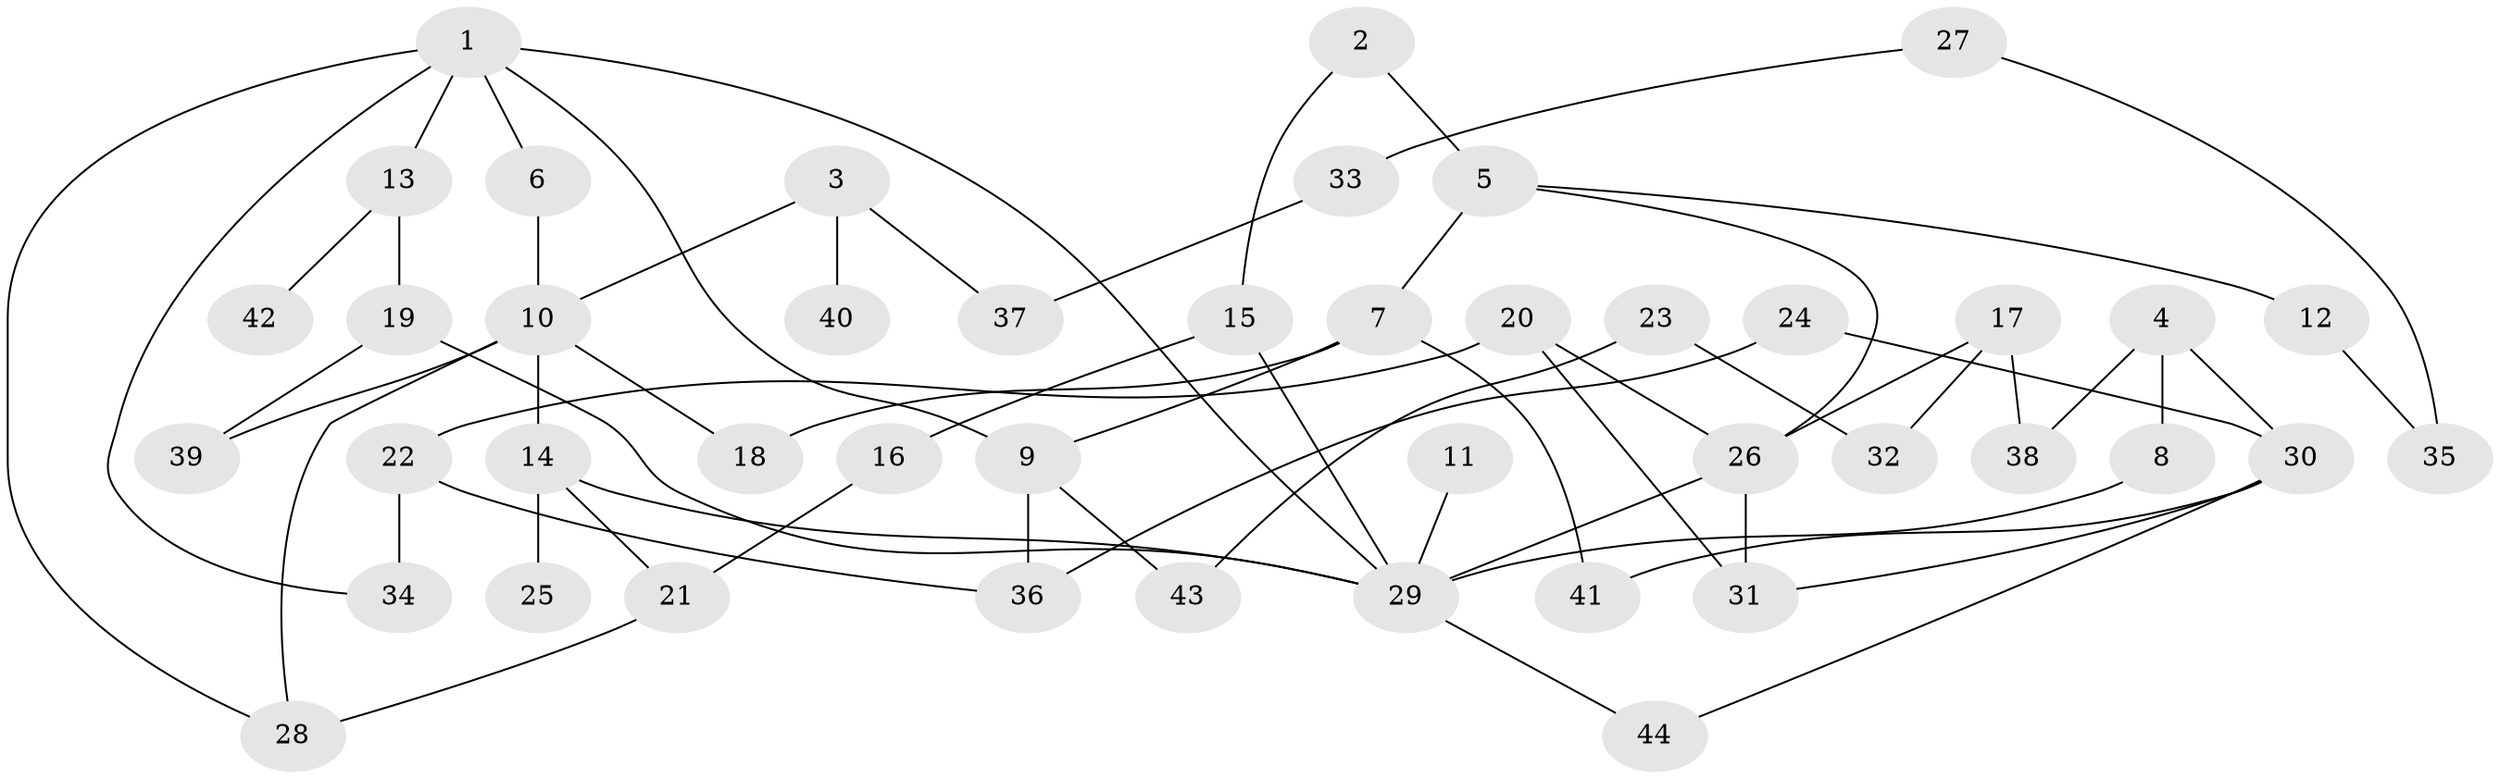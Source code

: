 // original degree distribution, {7: 0.022727272727272728, 10: 0.011363636363636364, 5: 0.022727272727272728, 4: 0.07954545454545454, 3: 0.22727272727272727, 2: 0.3522727272727273, 1: 0.2727272727272727, 6: 0.011363636363636364}
// Generated by graph-tools (version 1.1) at 2025/00/03/09/25 03:00:57]
// undirected, 44 vertices, 62 edges
graph export_dot {
graph [start="1"]
  node [color=gray90,style=filled];
  1;
  2;
  3;
  4;
  5;
  6;
  7;
  8;
  9;
  10;
  11;
  12;
  13;
  14;
  15;
  16;
  17;
  18;
  19;
  20;
  21;
  22;
  23;
  24;
  25;
  26;
  27;
  28;
  29;
  30;
  31;
  32;
  33;
  34;
  35;
  36;
  37;
  38;
  39;
  40;
  41;
  42;
  43;
  44;
  1 -- 6 [weight=1.0];
  1 -- 9 [weight=1.0];
  1 -- 13 [weight=1.0];
  1 -- 28 [weight=1.0];
  1 -- 29 [weight=1.0];
  1 -- 34 [weight=1.0];
  2 -- 5 [weight=1.0];
  2 -- 15 [weight=1.0];
  3 -- 10 [weight=1.0];
  3 -- 37 [weight=1.0];
  3 -- 40 [weight=1.0];
  4 -- 8 [weight=1.0];
  4 -- 30 [weight=1.0];
  4 -- 38 [weight=1.0];
  5 -- 7 [weight=2.0];
  5 -- 12 [weight=1.0];
  5 -- 26 [weight=1.0];
  6 -- 10 [weight=1.0];
  7 -- 9 [weight=1.0];
  7 -- 18 [weight=1.0];
  7 -- 41 [weight=1.0];
  8 -- 29 [weight=1.0];
  9 -- 36 [weight=1.0];
  9 -- 43 [weight=1.0];
  10 -- 14 [weight=1.0];
  10 -- 18 [weight=1.0];
  10 -- 28 [weight=1.0];
  10 -- 39 [weight=1.0];
  11 -- 29 [weight=1.0];
  12 -- 35 [weight=1.0];
  13 -- 19 [weight=1.0];
  13 -- 42 [weight=1.0];
  14 -- 21 [weight=1.0];
  14 -- 25 [weight=1.0];
  14 -- 29 [weight=1.0];
  15 -- 16 [weight=1.0];
  15 -- 29 [weight=1.0];
  16 -- 21 [weight=1.0];
  17 -- 26 [weight=1.0];
  17 -- 32 [weight=1.0];
  17 -- 38 [weight=1.0];
  19 -- 29 [weight=1.0];
  19 -- 39 [weight=1.0];
  20 -- 22 [weight=1.0];
  20 -- 26 [weight=1.0];
  20 -- 31 [weight=1.0];
  21 -- 28 [weight=1.0];
  22 -- 34 [weight=1.0];
  22 -- 36 [weight=1.0];
  23 -- 32 [weight=1.0];
  23 -- 43 [weight=1.0];
  24 -- 30 [weight=1.0];
  24 -- 36 [weight=1.0];
  26 -- 29 [weight=1.0];
  26 -- 31 [weight=1.0];
  27 -- 33 [weight=1.0];
  27 -- 35 [weight=1.0];
  29 -- 44 [weight=1.0];
  30 -- 31 [weight=1.0];
  30 -- 41 [weight=1.0];
  30 -- 44 [weight=1.0];
  33 -- 37 [weight=1.0];
}
